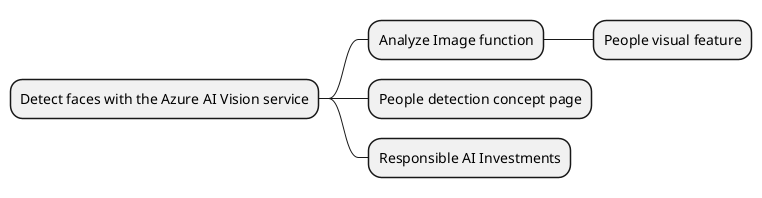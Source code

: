 @startmindmap
* Detect faces with the Azure AI Vision service
** Analyze Image function
*** People visual feature
** People detection concept page
** Responsible AI Investments
@endmindmap